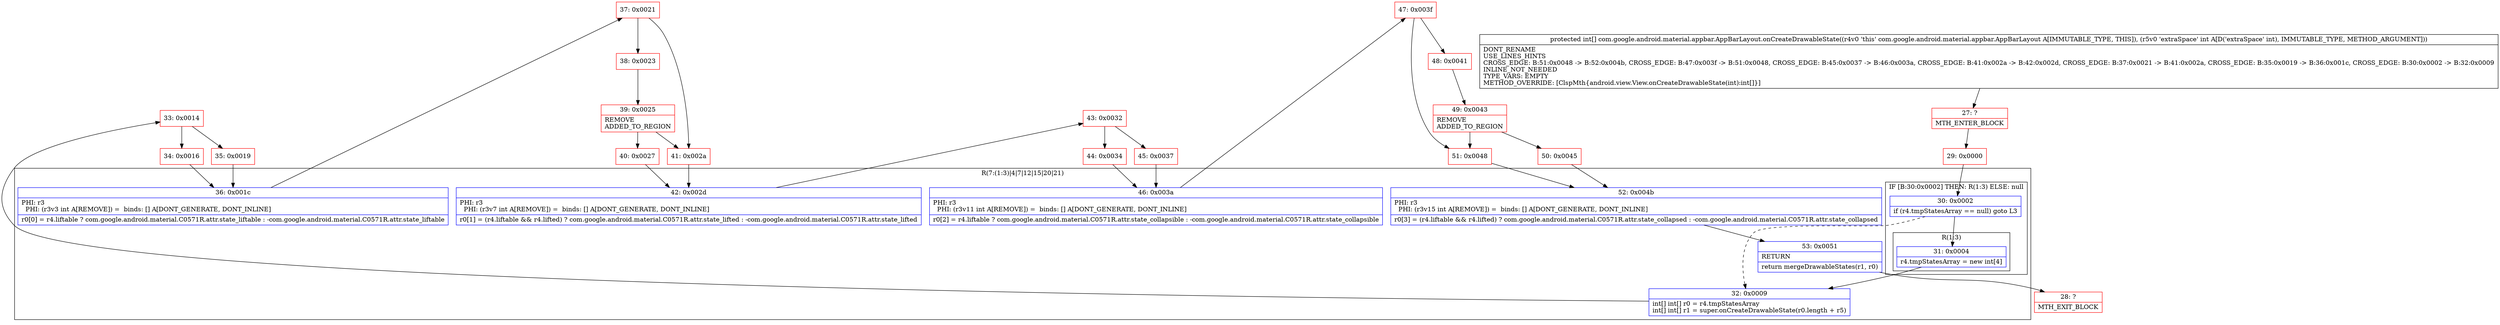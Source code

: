 digraph "CFG forcom.google.android.material.appbar.AppBarLayout.onCreateDrawableState(I)[I" {
subgraph cluster_Region_593166082 {
label = "R(7:(1:3)|4|7|12|15|20|21)";
node [shape=record,color=blue];
subgraph cluster_IfRegion_2103067537 {
label = "IF [B:30:0x0002] THEN: R(1:3) ELSE: null";
node [shape=record,color=blue];
Node_30 [shape=record,label="{30\:\ 0x0002|if (r4.tmpStatesArray == null) goto L3\l}"];
subgraph cluster_Region_117595478 {
label = "R(1:3)";
node [shape=record,color=blue];
Node_31 [shape=record,label="{31\:\ 0x0004|r4.tmpStatesArray = new int[4]\l}"];
}
}
Node_32 [shape=record,label="{32\:\ 0x0009|int[] int[] r0 = r4.tmpStatesArray\lint[] int[] r1 = super.onCreateDrawableState(r0.length + r5)\l}"];
Node_36 [shape=record,label="{36\:\ 0x001c|PHI: r3 \l  PHI: (r3v3 int A[REMOVE]) =  binds: [] A[DONT_GENERATE, DONT_INLINE]\l|r0[0] = r4.liftable ? com.google.android.material.C0571R.attr.state_liftable : \-com.google.android.material.C0571R.attr.state_liftable\l}"];
Node_42 [shape=record,label="{42\:\ 0x002d|PHI: r3 \l  PHI: (r3v7 int A[REMOVE]) =  binds: [] A[DONT_GENERATE, DONT_INLINE]\l|r0[1] = (r4.liftable && r4.lifted) ? com.google.android.material.C0571R.attr.state_lifted : \-com.google.android.material.C0571R.attr.state_lifted\l}"];
Node_46 [shape=record,label="{46\:\ 0x003a|PHI: r3 \l  PHI: (r3v11 int A[REMOVE]) =  binds: [] A[DONT_GENERATE, DONT_INLINE]\l|r0[2] = r4.liftable ? com.google.android.material.C0571R.attr.state_collapsible : \-com.google.android.material.C0571R.attr.state_collapsible\l}"];
Node_52 [shape=record,label="{52\:\ 0x004b|PHI: r3 \l  PHI: (r3v15 int A[REMOVE]) =  binds: [] A[DONT_GENERATE, DONT_INLINE]\l|r0[3] = (r4.liftable && r4.lifted) ? com.google.android.material.C0571R.attr.state_collapsed : \-com.google.android.material.C0571R.attr.state_collapsed\l}"];
Node_53 [shape=record,label="{53\:\ 0x0051|RETURN\l|return mergeDrawableStates(r1, r0)\l}"];
}
Node_27 [shape=record,color=red,label="{27\:\ ?|MTH_ENTER_BLOCK\l}"];
Node_29 [shape=record,color=red,label="{29\:\ 0x0000}"];
Node_33 [shape=record,color=red,label="{33\:\ 0x0014}"];
Node_34 [shape=record,color=red,label="{34\:\ 0x0016}"];
Node_37 [shape=record,color=red,label="{37\:\ 0x0021}"];
Node_38 [shape=record,color=red,label="{38\:\ 0x0023}"];
Node_39 [shape=record,color=red,label="{39\:\ 0x0025|REMOVE\lADDED_TO_REGION\l}"];
Node_40 [shape=record,color=red,label="{40\:\ 0x0027}"];
Node_43 [shape=record,color=red,label="{43\:\ 0x0032}"];
Node_44 [shape=record,color=red,label="{44\:\ 0x0034}"];
Node_47 [shape=record,color=red,label="{47\:\ 0x003f}"];
Node_48 [shape=record,color=red,label="{48\:\ 0x0041}"];
Node_49 [shape=record,color=red,label="{49\:\ 0x0043|REMOVE\lADDED_TO_REGION\l}"];
Node_50 [shape=record,color=red,label="{50\:\ 0x0045}"];
Node_28 [shape=record,color=red,label="{28\:\ ?|MTH_EXIT_BLOCK\l}"];
Node_51 [shape=record,color=red,label="{51\:\ 0x0048}"];
Node_45 [shape=record,color=red,label="{45\:\ 0x0037}"];
Node_41 [shape=record,color=red,label="{41\:\ 0x002a}"];
Node_35 [shape=record,color=red,label="{35\:\ 0x0019}"];
MethodNode[shape=record,label="{protected int[] com.google.android.material.appbar.AppBarLayout.onCreateDrawableState((r4v0 'this' com.google.android.material.appbar.AppBarLayout A[IMMUTABLE_TYPE, THIS]), (r5v0 'extraSpace' int A[D('extraSpace' int), IMMUTABLE_TYPE, METHOD_ARGUMENT]))  | DONT_RENAME\lUSE_LINES_HINTS\lCROSS_EDGE: B:51:0x0048 \-\> B:52:0x004b, CROSS_EDGE: B:47:0x003f \-\> B:51:0x0048, CROSS_EDGE: B:45:0x0037 \-\> B:46:0x003a, CROSS_EDGE: B:41:0x002a \-\> B:42:0x002d, CROSS_EDGE: B:37:0x0021 \-\> B:41:0x002a, CROSS_EDGE: B:35:0x0019 \-\> B:36:0x001c, CROSS_EDGE: B:30:0x0002 \-\> B:32:0x0009\lINLINE_NOT_NEEDED\lTYPE_VARS: EMPTY\lMETHOD_OVERRIDE: [ClspMth\{android.view.View.onCreateDrawableState(int):int[]\}]\l}"];
MethodNode -> Node_27;Node_30 -> Node_31;
Node_30 -> Node_32[style=dashed];
Node_31 -> Node_32;
Node_32 -> Node_33;
Node_36 -> Node_37;
Node_42 -> Node_43;
Node_46 -> Node_47;
Node_52 -> Node_53;
Node_53 -> Node_28;
Node_27 -> Node_29;
Node_29 -> Node_30;
Node_33 -> Node_34;
Node_33 -> Node_35;
Node_34 -> Node_36;
Node_37 -> Node_38;
Node_37 -> Node_41;
Node_38 -> Node_39;
Node_39 -> Node_40;
Node_39 -> Node_41;
Node_40 -> Node_42;
Node_43 -> Node_44;
Node_43 -> Node_45;
Node_44 -> Node_46;
Node_47 -> Node_48;
Node_47 -> Node_51;
Node_48 -> Node_49;
Node_49 -> Node_50;
Node_49 -> Node_51;
Node_50 -> Node_52;
Node_51 -> Node_52;
Node_45 -> Node_46;
Node_41 -> Node_42;
Node_35 -> Node_36;
}

